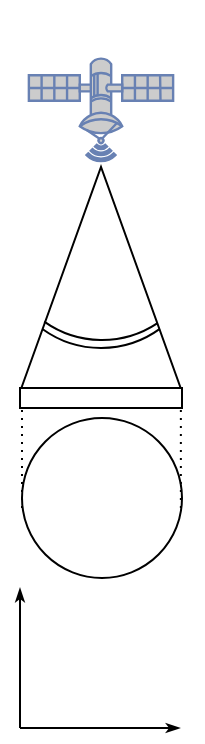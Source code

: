 <mxfile version="15.8.9" type="github">
  <diagram id="zcFG6T6siHKLuZlB5xpX" name="Page-1">
    <mxGraphModel dx="449" dy="306" grid="1" gridSize="10" guides="1" tooltips="1" connect="1" arrows="1" fold="1" page="1" pageScale="1" pageWidth="827" pageHeight="1169" math="0" shadow="0">
      <root>
        <mxCell id="0" />
        <mxCell id="1" parent="0" />
        <mxCell id="H_uFPEffW0rqtd1O7-SZ-1" value="" style="fontColor=#0066CC;verticalAlign=top;verticalLabelPosition=bottom;labelPosition=center;align=center;html=1;outlineConnect=0;fillColor=#CCCCCC;strokeColor=#6881B3;gradientColor=none;gradientDirection=north;strokeWidth=2;shape=mxgraph.networks.satellite;rotation=-45;" vertex="1" parent="1">
          <mxGeometry x="169.5" y="210" width="60" height="60" as="geometry" />
        </mxCell>
        <mxCell id="H_uFPEffW0rqtd1O7-SZ-3" value="" style="ellipse;whiteSpace=wrap;html=1;aspect=fixed;" vertex="1" parent="1">
          <mxGeometry x="160" y="405" width="80" height="80" as="geometry" />
        </mxCell>
        <mxCell id="H_uFPEffW0rqtd1O7-SZ-4" value="" style="triangle;whiteSpace=wrap;html=1;fontFamily=Helvetica;fontSize=12;fontColor=rgb(0, 0, 0);align=center;strokeColor=rgb(0, 0, 0);fillColor=rgb(255, 255, 255);rotation=-90;" vertex="1" parent="1">
          <mxGeometry x="144" y="295" width="111" height="80" as="geometry" />
        </mxCell>
        <mxCell id="H_uFPEffW0rqtd1O7-SZ-5" value="" style="rounded=0;whiteSpace=wrap;html=1;" vertex="1" parent="1">
          <mxGeometry x="159" y="390" width="81" height="10" as="geometry" />
        </mxCell>
        <mxCell id="H_uFPEffW0rqtd1O7-SZ-6" value="" style="endArrow=none;dashed=1;html=1;dashPattern=1 3;strokeWidth=1;rounded=0;jumpSize=4;" edge="1" parent="1">
          <mxGeometry width="50" height="50" relative="1" as="geometry">
            <mxPoint x="160" y="450" as="sourcePoint" />
            <mxPoint x="160" y="400" as="targetPoint" />
          </mxGeometry>
        </mxCell>
        <mxCell id="H_uFPEffW0rqtd1O7-SZ-7" value="" style="endArrow=none;dashed=1;html=1;dashPattern=1 3;strokeWidth=1;rounded=0;jumpSize=4;" edge="1" parent="1">
          <mxGeometry width="50" height="50" relative="1" as="geometry">
            <mxPoint x="239.43" y="450" as="sourcePoint" />
            <mxPoint x="239.43" y="400" as="targetPoint" />
          </mxGeometry>
        </mxCell>
        <mxCell id="H_uFPEffW0rqtd1O7-SZ-8" value="" style="endArrow=classicThin;html=1;rounded=0;strokeWidth=1;jumpSize=4;endFill=1;startSize=6;endSize=4;" edge="1" parent="1">
          <mxGeometry width="50" height="50" relative="1" as="geometry">
            <mxPoint x="159" y="560" as="sourcePoint" />
            <mxPoint x="239" y="560" as="targetPoint" />
          </mxGeometry>
        </mxCell>
        <mxCell id="H_uFPEffW0rqtd1O7-SZ-9" value="" style="endArrow=classicThin;html=1;rounded=0;strokeWidth=1;jumpSize=4;endFill=1;endSize=4;" edge="1" parent="1">
          <mxGeometry width="50" height="50" relative="1" as="geometry">
            <mxPoint x="159" y="560" as="sourcePoint" />
            <mxPoint x="159" y="490" as="targetPoint" />
          </mxGeometry>
        </mxCell>
        <mxCell id="H_uFPEffW0rqtd1O7-SZ-14" value="" style="group" vertex="1" connectable="0" parent="1">
          <mxGeometry x="149.5" y="266" width="100.5" height="104" as="geometry" />
        </mxCell>
        <mxCell id="H_uFPEffW0rqtd1O7-SZ-12" value="" style="verticalLabelPosition=bottom;verticalAlign=top;html=1;shape=mxgraph.basic.arc;startAngle=0.4;endAngle=0.599;" vertex="1" parent="H_uFPEffW0rqtd1O7-SZ-14">
          <mxGeometry y="4" width="100" height="100" as="geometry" />
        </mxCell>
        <mxCell id="H_uFPEffW0rqtd1O7-SZ-13" value="" style="verticalLabelPosition=bottom;verticalAlign=top;html=1;shape=mxgraph.basic.arc;startAngle=0.407;endAngle=0.598;" vertex="1" parent="H_uFPEffW0rqtd1O7-SZ-14">
          <mxGeometry x="0.5" width="100" height="100" as="geometry" />
        </mxCell>
      </root>
    </mxGraphModel>
  </diagram>
</mxfile>

